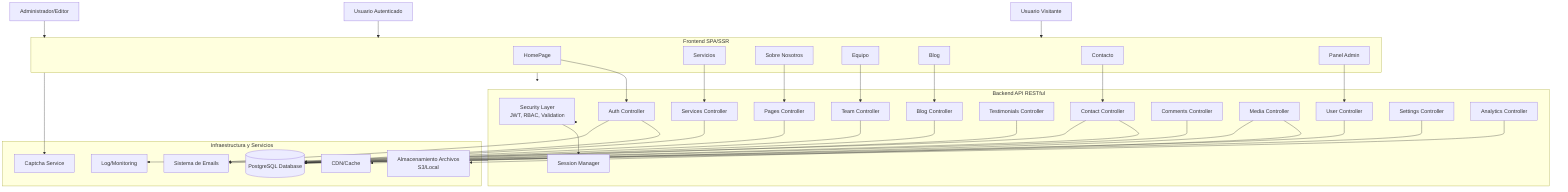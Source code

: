 graph TD
    %% Comentarios:
    %% - Arquitectura de 3 capas: Frontend, Backend/API, Infraestructura
    %% - Incluye roles, seguridad, almacenamiento y servicios externos
    %% - Separación de responsabilidades y escalabilidad
    %% - Flujos de datos y comunicación entre capas

    %% === ACTORES/USUARIOS ===
    Guest[Usuario Visitante]
    User[Usuario Autenticado]
    Admin[Administrador/Editor]

    %% === FRONTEND ===
    subgraph FE [Frontend SPA/SSR]
        HomePage[HomePage]
        Servicios[Servicios]
        SobreNosotros[Sobre Nosotros]
        Equipo[Equipo]
        Blog[Blog]
        Contacto[Contacto]
        PanelAdmin[Panel Admin]
    end

    %% === BACKEND/API ===
    subgraph API [Backend API RESTful]
        SecurityLayer[Security Layer<br/>JWT, RBAC, Validation]
        SessionManager[Session Manager]
        
        AuthController[Auth Controller]
        UserController[User Controller]
        PagesController[Pages Controller]
        ServicesController[Services Controller]
        TeamController[Team Controller]
        TestimonialsController[Testimonials Controller]
        BlogController[Blog Controller]
        CommentsController[Comments Controller]
        MediaController[Media Controller]
        ContactController[Contact Controller]
        SettingsController[Settings Controller]
        AnalyticsController[Analytics Controller]
    end

    %% === INFRAESTRUCTURA ===
    subgraph INFRA [Infraestructura y Servicios]
        DB[(PostgreSQL Database)]
        FileStorage[Almacenamiento Archivos<br/>S3/Local]
        EmailSystem[Sistema de Emails]
        CaptchaService[Captcha Service]
        LogMonitoring[Log/Monitoring]
        CDNCache[CDN/Cache]
    end

    %% === CONEXIONES PRINCIPALES ===
    Guest --> FE
    User --> FE
    Admin --> FE

    FE --> API
    API --> SecurityLayer
    SecurityLayer --> SessionManager

    %% === FLUJOS DETALLADOS ===
    %% Frontend a Controllers
    HomePage --> AuthController
    Servicios --> ServicesController
    SobreNosotros --> PagesController
    Equipo --> TeamController
    Blog --> BlogController
    Contacto --> ContactController
    PanelAdmin --> UserController

    %% Controllers a Database
    AuthController --> DB
    UserController --> DB
    PagesController --> DB
    ServicesController --> DB
    TeamController --> DB
    TestimonialsController --> DB
    BlogController --> DB
    CommentsController --> DB
    ContactController --> DB
    SettingsController --> DB
    AnalyticsController --> DB

    %% Servicios específicos
    MediaController --> FileStorage
    MediaController --> CDNCache
    ContactController --> EmailSystem
    AuthController --> EmailSystem
    FE --> CaptchaService
    API --> LogMonitoring